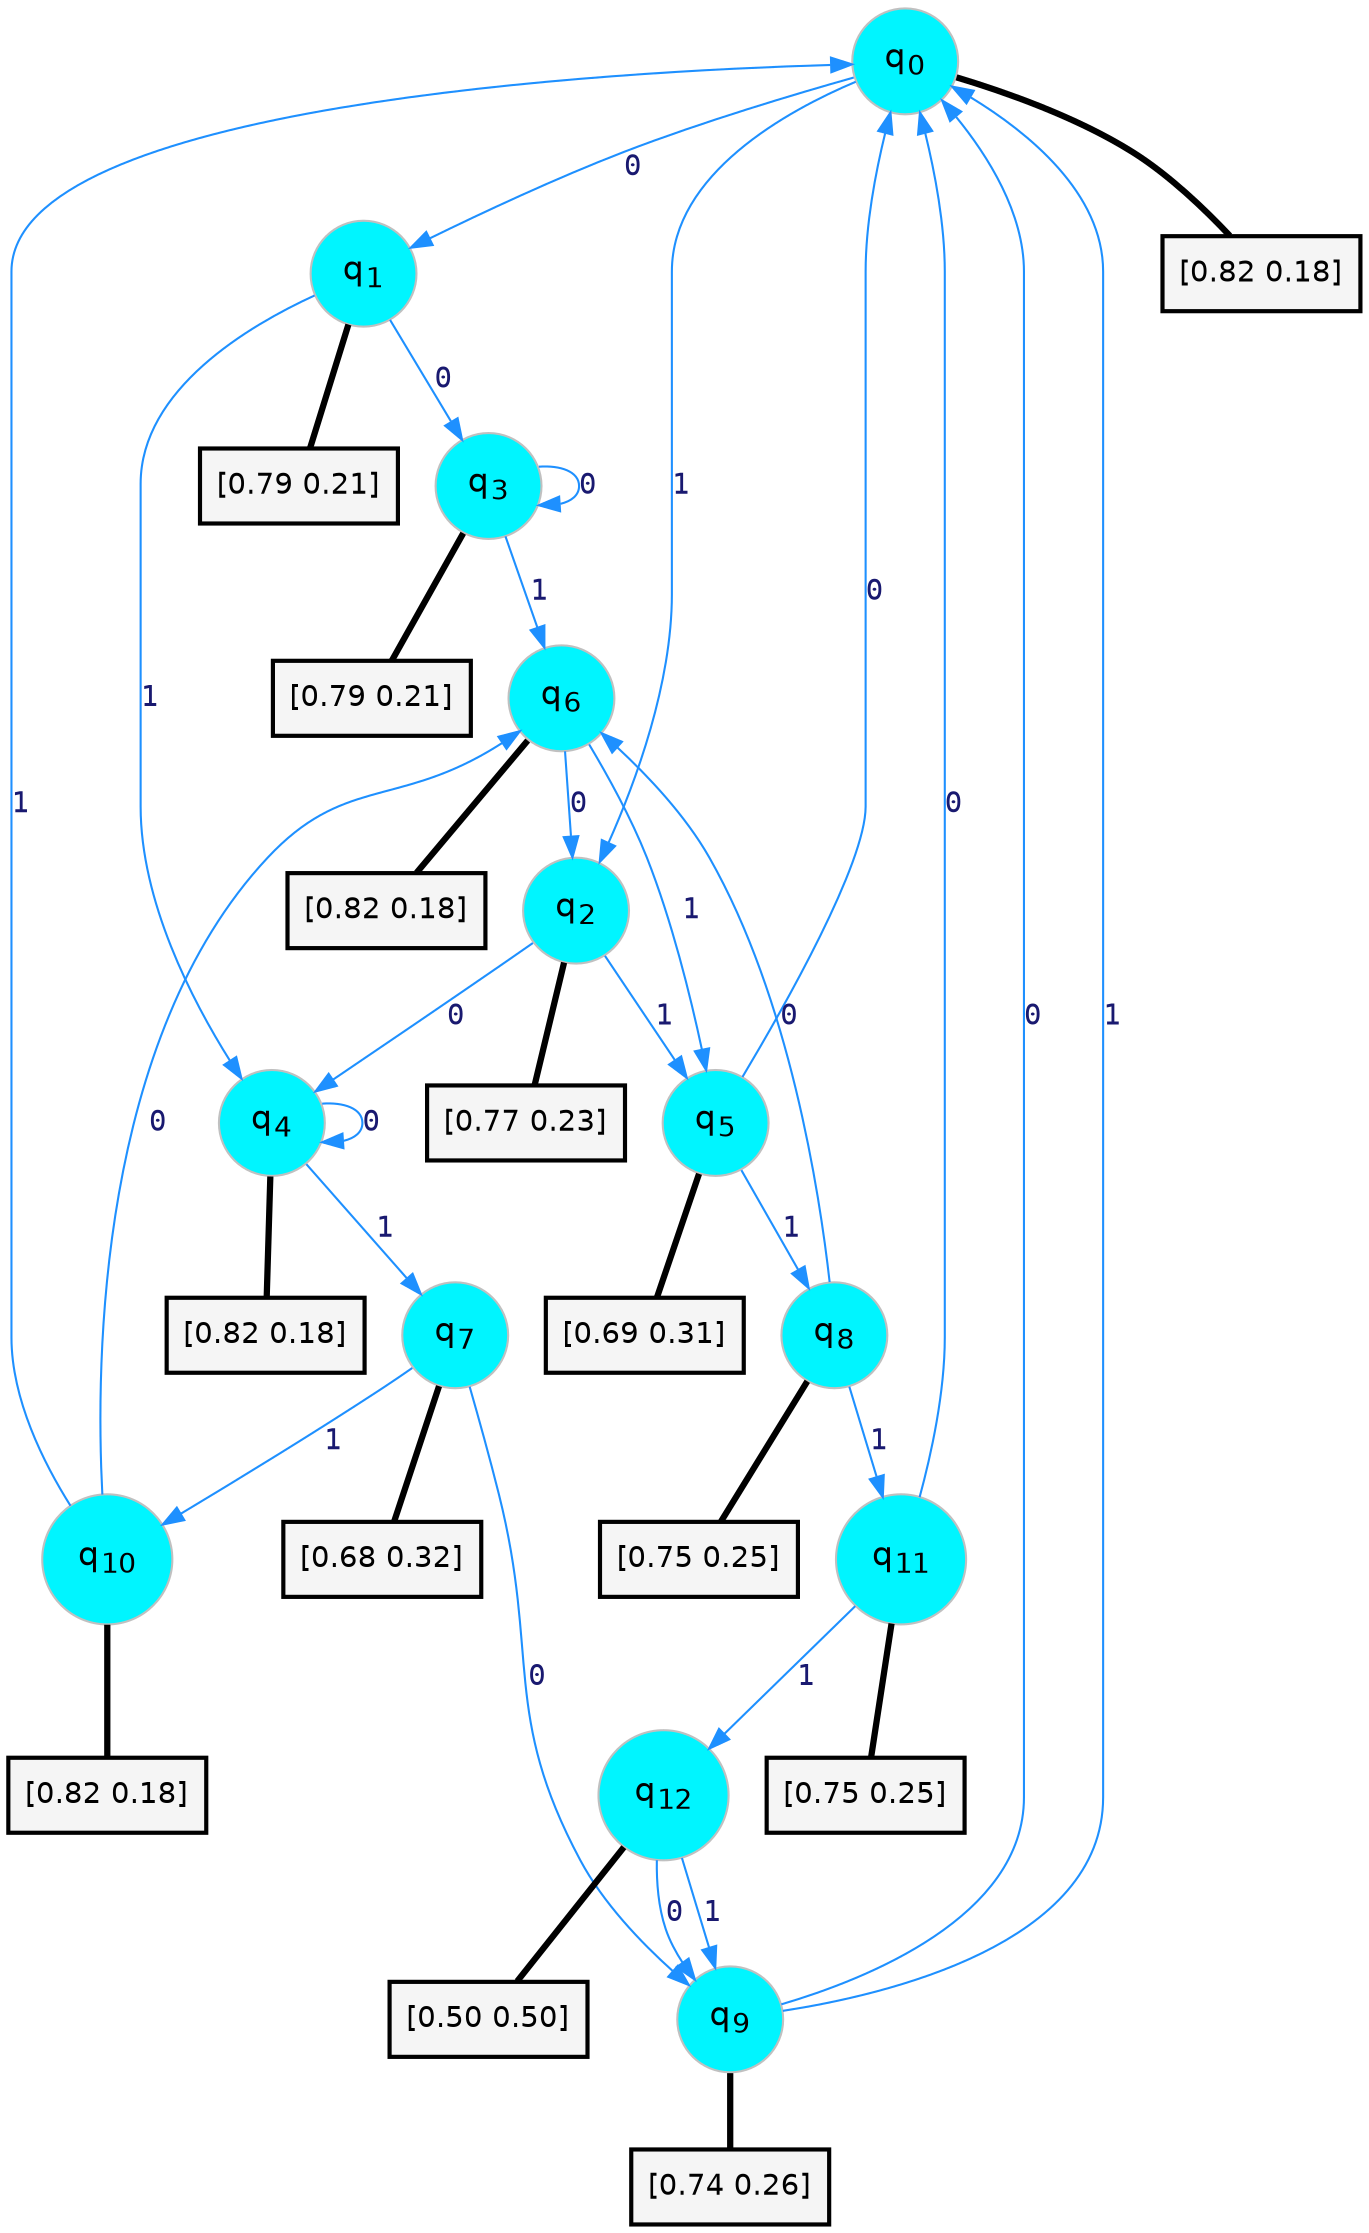 digraph G {
graph [
bgcolor=transparent, dpi=300, rankdir=TD, size="40,25"];
node [
color=gray, fillcolor=turquoise1, fontcolor=black, fontname=Helvetica, fontsize=16, fontweight=bold, shape=circle, style=filled];
edge [
arrowsize=1, color=dodgerblue1, fontcolor=midnightblue, fontname=courier, fontweight=bold, penwidth=1, style=solid, weight=20];
0[label=<q<SUB>0</SUB>>];
1[label=<q<SUB>1</SUB>>];
2[label=<q<SUB>2</SUB>>];
3[label=<q<SUB>3</SUB>>];
4[label=<q<SUB>4</SUB>>];
5[label=<q<SUB>5</SUB>>];
6[label=<q<SUB>6</SUB>>];
7[label=<q<SUB>7</SUB>>];
8[label=<q<SUB>8</SUB>>];
9[label=<q<SUB>9</SUB>>];
10[label=<q<SUB>10</SUB>>];
11[label=<q<SUB>11</SUB>>];
12[label=<q<SUB>12</SUB>>];
13[label="[0.82 0.18]", shape=box,fontcolor=black, fontname=Helvetica, fontsize=14, penwidth=2, fillcolor=whitesmoke,color=black];
14[label="[0.79 0.21]", shape=box,fontcolor=black, fontname=Helvetica, fontsize=14, penwidth=2, fillcolor=whitesmoke,color=black];
15[label="[0.77 0.23]", shape=box,fontcolor=black, fontname=Helvetica, fontsize=14, penwidth=2, fillcolor=whitesmoke,color=black];
16[label="[0.79 0.21]", shape=box,fontcolor=black, fontname=Helvetica, fontsize=14, penwidth=2, fillcolor=whitesmoke,color=black];
17[label="[0.82 0.18]", shape=box,fontcolor=black, fontname=Helvetica, fontsize=14, penwidth=2, fillcolor=whitesmoke,color=black];
18[label="[0.69 0.31]", shape=box,fontcolor=black, fontname=Helvetica, fontsize=14, penwidth=2, fillcolor=whitesmoke,color=black];
19[label="[0.82 0.18]", shape=box,fontcolor=black, fontname=Helvetica, fontsize=14, penwidth=2, fillcolor=whitesmoke,color=black];
20[label="[0.68 0.32]", shape=box,fontcolor=black, fontname=Helvetica, fontsize=14, penwidth=2, fillcolor=whitesmoke,color=black];
21[label="[0.75 0.25]", shape=box,fontcolor=black, fontname=Helvetica, fontsize=14, penwidth=2, fillcolor=whitesmoke,color=black];
22[label="[0.74 0.26]", shape=box,fontcolor=black, fontname=Helvetica, fontsize=14, penwidth=2, fillcolor=whitesmoke,color=black];
23[label="[0.82 0.18]", shape=box,fontcolor=black, fontname=Helvetica, fontsize=14, penwidth=2, fillcolor=whitesmoke,color=black];
24[label="[0.75 0.25]", shape=box,fontcolor=black, fontname=Helvetica, fontsize=14, penwidth=2, fillcolor=whitesmoke,color=black];
25[label="[0.50 0.50]", shape=box,fontcolor=black, fontname=Helvetica, fontsize=14, penwidth=2, fillcolor=whitesmoke,color=black];
0->1 [label=0];
0->2 [label=1];
0->13 [arrowhead=none, penwidth=3,color=black];
1->3 [label=0];
1->4 [label=1];
1->14 [arrowhead=none, penwidth=3,color=black];
2->4 [label=0];
2->5 [label=1];
2->15 [arrowhead=none, penwidth=3,color=black];
3->3 [label=0];
3->6 [label=1];
3->16 [arrowhead=none, penwidth=3,color=black];
4->4 [label=0];
4->7 [label=1];
4->17 [arrowhead=none, penwidth=3,color=black];
5->0 [label=0];
5->8 [label=1];
5->18 [arrowhead=none, penwidth=3,color=black];
6->2 [label=0];
6->5 [label=1];
6->19 [arrowhead=none, penwidth=3,color=black];
7->9 [label=0];
7->10 [label=1];
7->20 [arrowhead=none, penwidth=3,color=black];
8->6 [label=0];
8->11 [label=1];
8->21 [arrowhead=none, penwidth=3,color=black];
9->0 [label=0];
9->0 [label=1];
9->22 [arrowhead=none, penwidth=3,color=black];
10->6 [label=0];
10->0 [label=1];
10->23 [arrowhead=none, penwidth=3,color=black];
11->0 [label=0];
11->12 [label=1];
11->24 [arrowhead=none, penwidth=3,color=black];
12->9 [label=0];
12->9 [label=1];
12->25 [arrowhead=none, penwidth=3,color=black];
}
